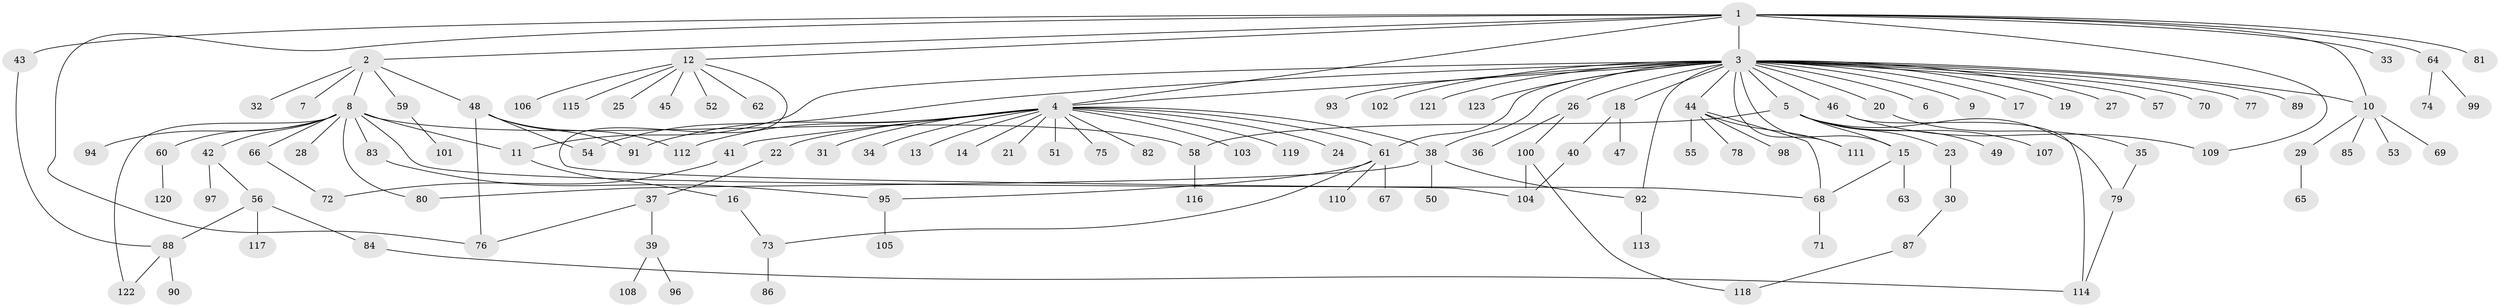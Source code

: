 // Generated by graph-tools (version 1.1) at 2025/49/03/09/25 03:49:46]
// undirected, 123 vertices, 151 edges
graph export_dot {
graph [start="1"]
  node [color=gray90,style=filled];
  1;
  2;
  3;
  4;
  5;
  6;
  7;
  8;
  9;
  10;
  11;
  12;
  13;
  14;
  15;
  16;
  17;
  18;
  19;
  20;
  21;
  22;
  23;
  24;
  25;
  26;
  27;
  28;
  29;
  30;
  31;
  32;
  33;
  34;
  35;
  36;
  37;
  38;
  39;
  40;
  41;
  42;
  43;
  44;
  45;
  46;
  47;
  48;
  49;
  50;
  51;
  52;
  53;
  54;
  55;
  56;
  57;
  58;
  59;
  60;
  61;
  62;
  63;
  64;
  65;
  66;
  67;
  68;
  69;
  70;
  71;
  72;
  73;
  74;
  75;
  76;
  77;
  78;
  79;
  80;
  81;
  82;
  83;
  84;
  85;
  86;
  87;
  88;
  89;
  90;
  91;
  92;
  93;
  94;
  95;
  96;
  97;
  98;
  99;
  100;
  101;
  102;
  103;
  104;
  105;
  106;
  107;
  108;
  109;
  110;
  111;
  112;
  113;
  114;
  115;
  116;
  117;
  118;
  119;
  120;
  121;
  122;
  123;
  1 -- 2;
  1 -- 3;
  1 -- 4;
  1 -- 10;
  1 -- 12;
  1 -- 33;
  1 -- 43;
  1 -- 64;
  1 -- 76;
  1 -- 81;
  1 -- 109;
  2 -- 7;
  2 -- 8;
  2 -- 32;
  2 -- 48;
  2 -- 59;
  3 -- 4;
  3 -- 5;
  3 -- 6;
  3 -- 9;
  3 -- 10;
  3 -- 11;
  3 -- 15;
  3 -- 17;
  3 -- 18;
  3 -- 19;
  3 -- 20;
  3 -- 26;
  3 -- 27;
  3 -- 38;
  3 -- 44;
  3 -- 46;
  3 -- 54;
  3 -- 57;
  3 -- 61;
  3 -- 70;
  3 -- 77;
  3 -- 89;
  3 -- 92;
  3 -- 93;
  3 -- 102;
  3 -- 111;
  3 -- 121;
  3 -- 123;
  4 -- 13;
  4 -- 14;
  4 -- 21;
  4 -- 22;
  4 -- 24;
  4 -- 31;
  4 -- 34;
  4 -- 38;
  4 -- 41;
  4 -- 51;
  4 -- 61;
  4 -- 75;
  4 -- 82;
  4 -- 91;
  4 -- 103;
  4 -- 112;
  4 -- 119;
  5 -- 15;
  5 -- 23;
  5 -- 49;
  5 -- 58;
  5 -- 79;
  5 -- 107;
  8 -- 11;
  8 -- 28;
  8 -- 42;
  8 -- 58;
  8 -- 60;
  8 -- 66;
  8 -- 68;
  8 -- 80;
  8 -- 83;
  8 -- 94;
  8 -- 122;
  10 -- 29;
  10 -- 53;
  10 -- 69;
  10 -- 85;
  11 -- 16;
  12 -- 25;
  12 -- 45;
  12 -- 52;
  12 -- 62;
  12 -- 104;
  12 -- 106;
  12 -- 115;
  15 -- 63;
  15 -- 68;
  16 -- 73;
  18 -- 40;
  18 -- 47;
  20 -- 35;
  22 -- 37;
  23 -- 30;
  26 -- 36;
  26 -- 100;
  29 -- 65;
  30 -- 87;
  35 -- 79;
  37 -- 39;
  37 -- 76;
  38 -- 50;
  38 -- 80;
  38 -- 92;
  39 -- 96;
  39 -- 108;
  40 -- 104;
  41 -- 72;
  42 -- 56;
  42 -- 97;
  43 -- 88;
  44 -- 55;
  44 -- 68;
  44 -- 78;
  44 -- 98;
  44 -- 111;
  46 -- 109;
  46 -- 114;
  48 -- 54;
  48 -- 76;
  48 -- 91;
  48 -- 112;
  56 -- 84;
  56 -- 88;
  56 -- 117;
  58 -- 116;
  59 -- 101;
  60 -- 120;
  61 -- 67;
  61 -- 73;
  61 -- 95;
  61 -- 110;
  64 -- 74;
  64 -- 99;
  66 -- 72;
  68 -- 71;
  73 -- 86;
  79 -- 114;
  83 -- 95;
  84 -- 114;
  87 -- 118;
  88 -- 90;
  88 -- 122;
  92 -- 113;
  95 -- 105;
  100 -- 104;
  100 -- 118;
}
